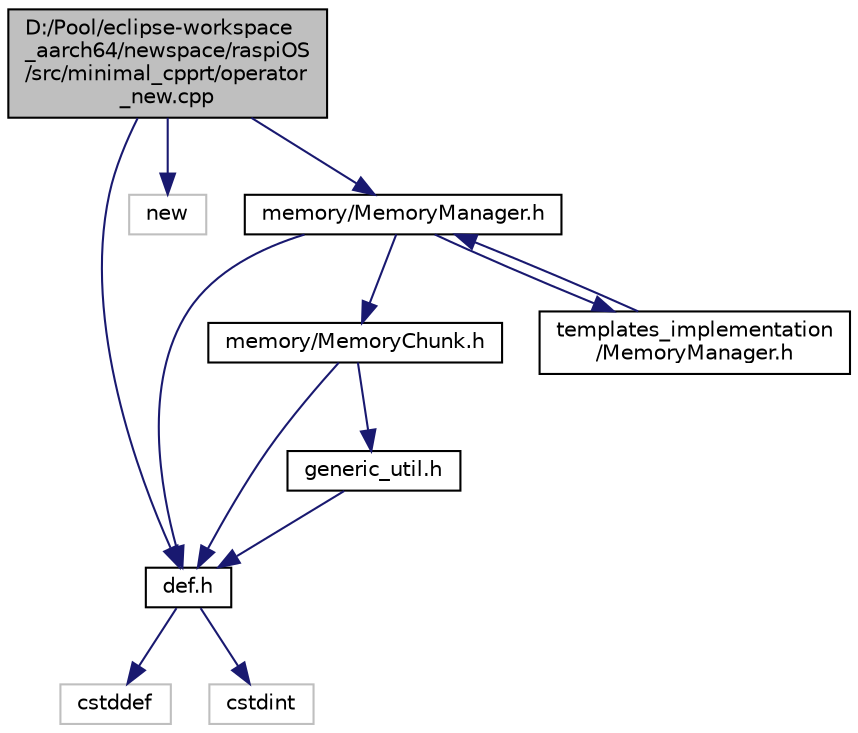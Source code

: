 digraph "D:/Pool/eclipse-workspace_aarch64/newspace/raspiOS/src/minimal_cpprt/operator_new.cpp"
{
  edge [fontname="Helvetica",fontsize="10",labelfontname="Helvetica",labelfontsize="10"];
  node [fontname="Helvetica",fontsize="10",shape=record];
  Node3869 [label="D:/Pool/eclipse-workspace\l_aarch64/newspace/raspiOS\l/src/minimal_cpprt/operator\l_new.cpp",height=0.2,width=0.4,color="black", fillcolor="grey75", style="filled", fontcolor="black"];
  Node3869 -> Node3870 [color="midnightblue",fontsize="10",style="solid",fontname="Helvetica"];
  Node3870 [label="def.h",height=0.2,width=0.4,color="black", fillcolor="white", style="filled",URL="$d4/da4/def_8h.html"];
  Node3870 -> Node3871 [color="midnightblue",fontsize="10",style="solid",fontname="Helvetica"];
  Node3871 [label="cstddef",height=0.2,width=0.4,color="grey75", fillcolor="white", style="filled"];
  Node3870 -> Node3872 [color="midnightblue",fontsize="10",style="solid",fontname="Helvetica"];
  Node3872 [label="cstdint",height=0.2,width=0.4,color="grey75", fillcolor="white", style="filled"];
  Node3869 -> Node3873 [color="midnightblue",fontsize="10",style="solid",fontname="Helvetica"];
  Node3873 [label="new",height=0.2,width=0.4,color="grey75", fillcolor="white", style="filled"];
  Node3869 -> Node3874 [color="midnightblue",fontsize="10",style="solid",fontname="Helvetica"];
  Node3874 [label="memory/MemoryManager.h",height=0.2,width=0.4,color="black", fillcolor="white", style="filled",URL="$d6/d76/memory_2_memory_manager_8h.html"];
  Node3874 -> Node3870 [color="midnightblue",fontsize="10",style="solid",fontname="Helvetica"];
  Node3874 -> Node3875 [color="midnightblue",fontsize="10",style="solid",fontname="Helvetica"];
  Node3875 [label="memory/MemoryChunk.h",height=0.2,width=0.4,color="black", fillcolor="white", style="filled",URL="$d9/df6/_memory_chunk_8h.html"];
  Node3875 -> Node3870 [color="midnightblue",fontsize="10",style="solid",fontname="Helvetica"];
  Node3875 -> Node3876 [color="midnightblue",fontsize="10",style="solid",fontname="Helvetica"];
  Node3876 [label="generic_util.h",height=0.2,width=0.4,color="black", fillcolor="white", style="filled",URL="$d6/d93/generic__util_8h.html"];
  Node3876 -> Node3870 [color="midnightblue",fontsize="10",style="solid",fontname="Helvetica"];
  Node3874 -> Node3877 [color="midnightblue",fontsize="10",style="solid",fontname="Helvetica"];
  Node3877 [label="templates_implementation\l/MemoryManager.h",height=0.2,width=0.4,color="black", fillcolor="white", style="filled",URL="$dd/d2b/templates__implementation_2_memory_manager_8h.html"];
  Node3877 -> Node3874 [color="midnightblue",fontsize="10",style="solid",fontname="Helvetica"];
}

